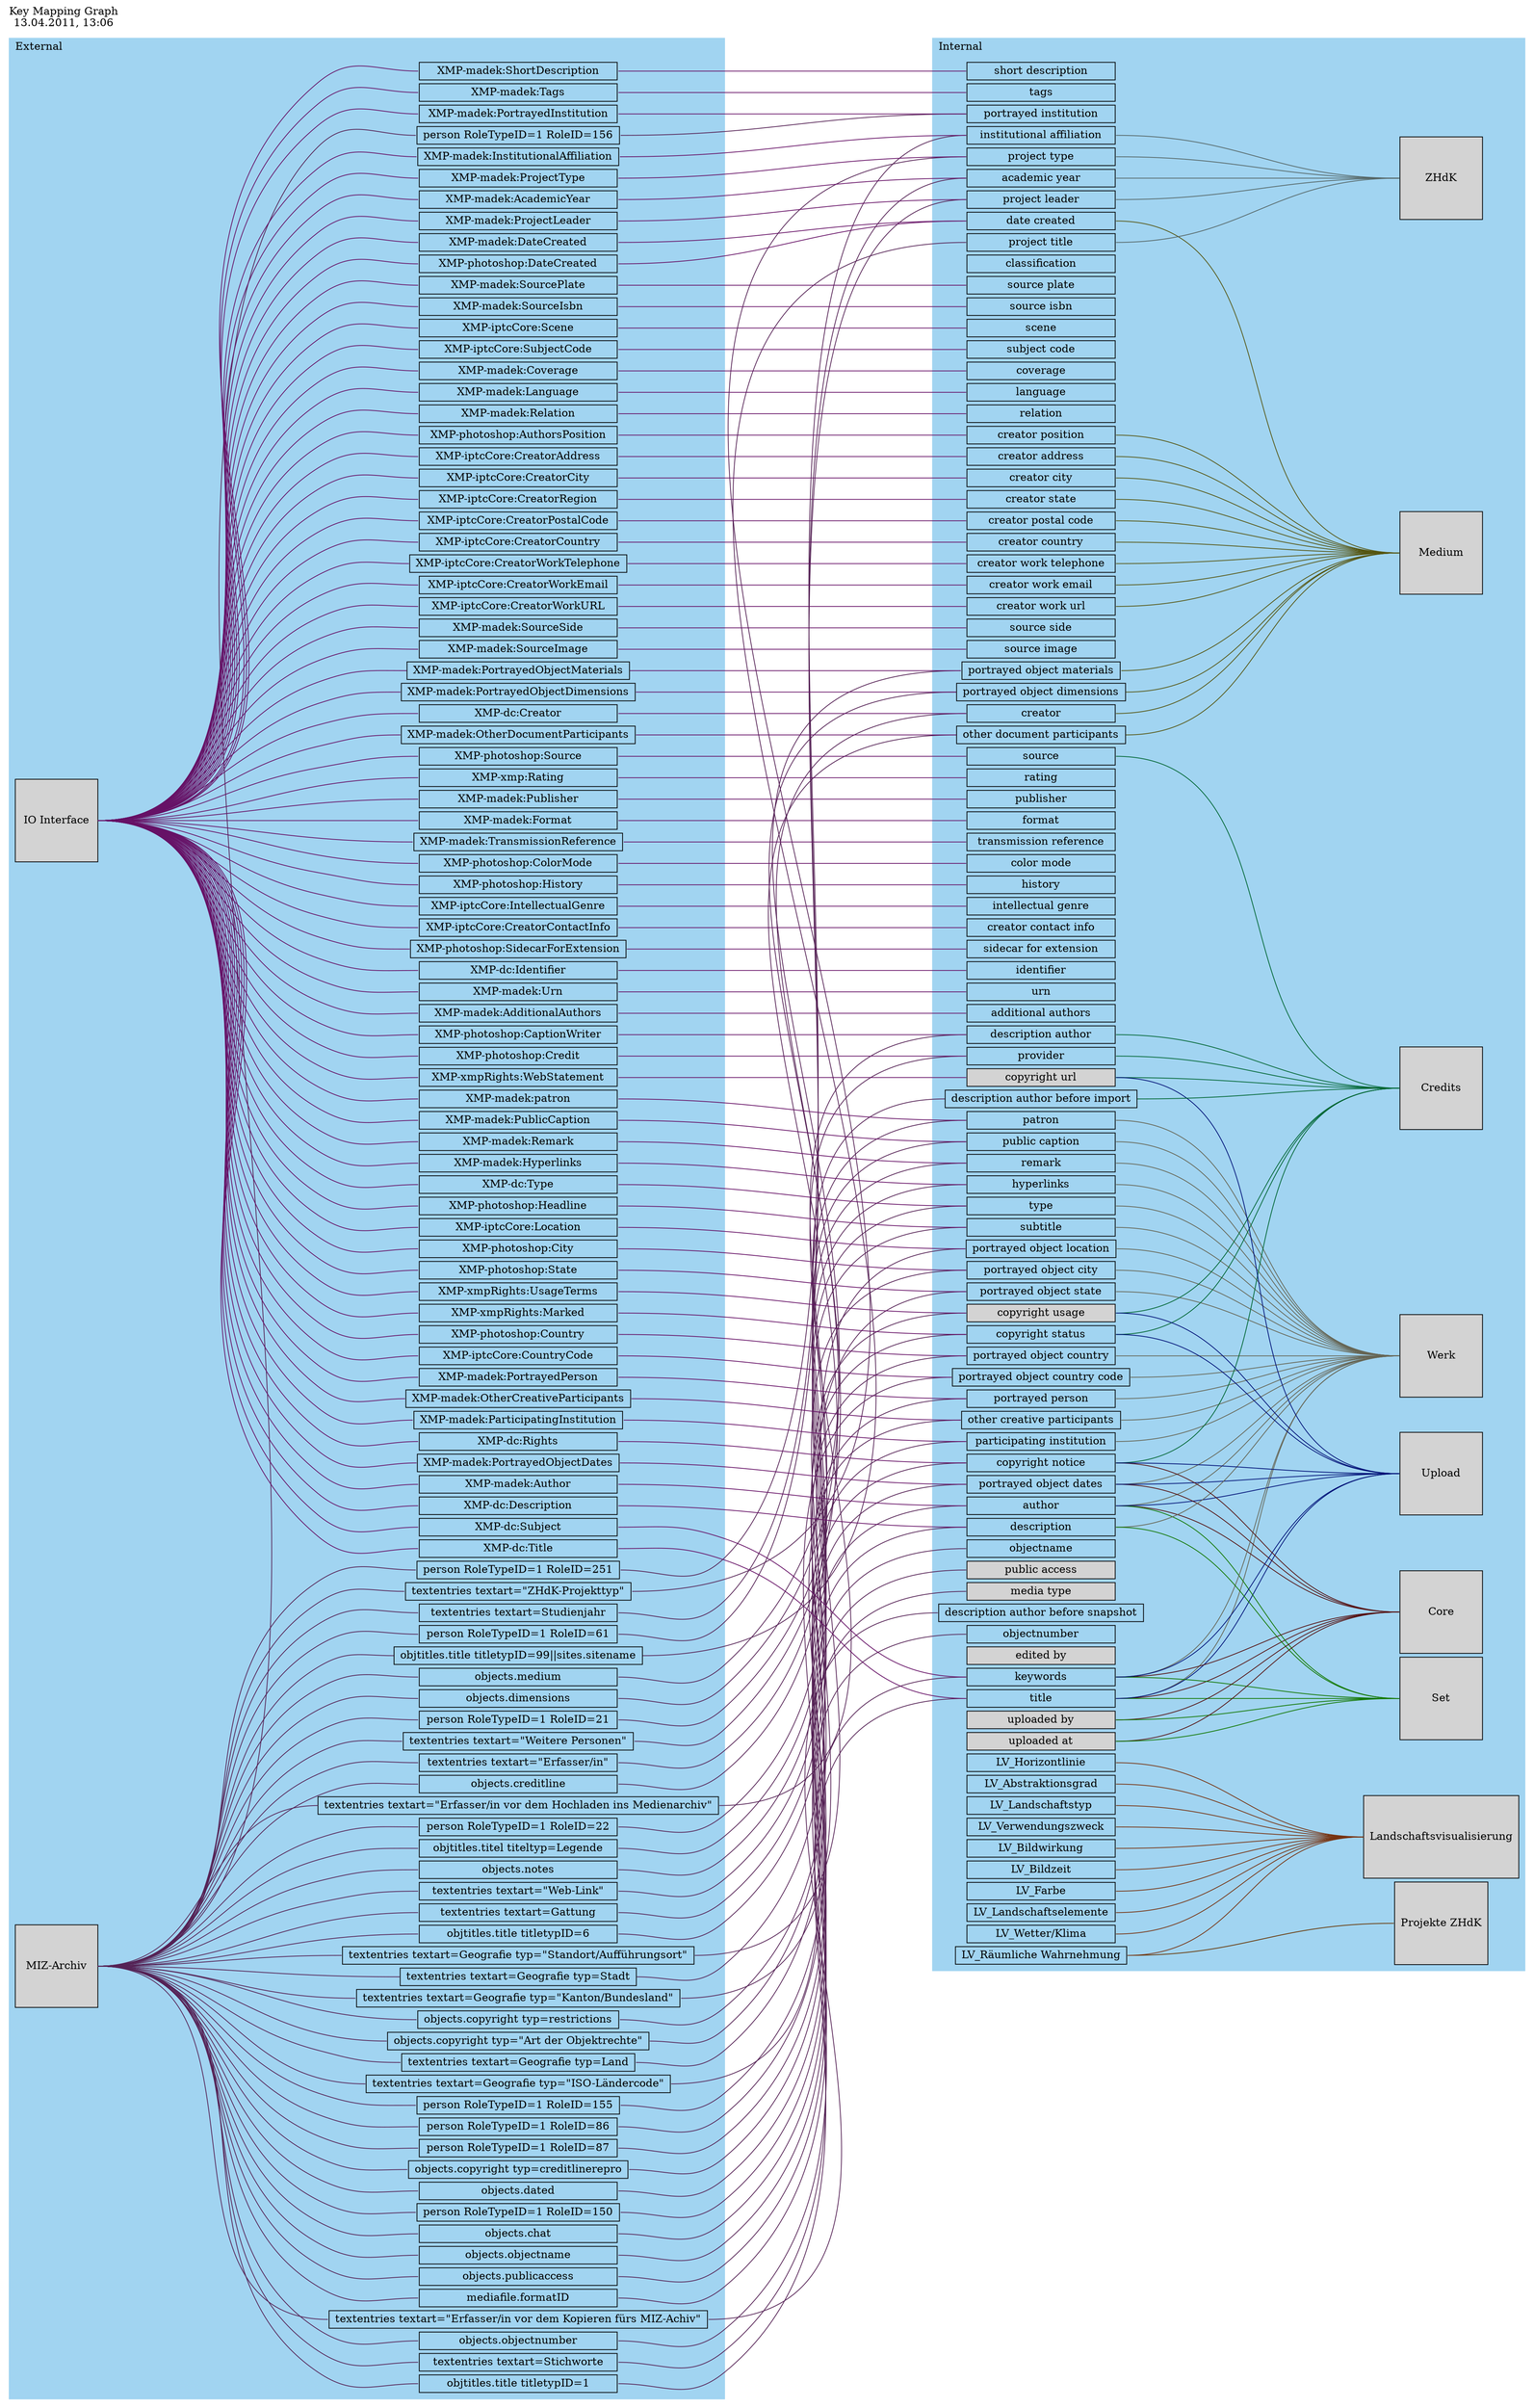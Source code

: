 digraph "MAdeK keymapping" {
    label = "Key Mapping Graph\n13.04.2011, 13:06"
    labelloc = t
    labeljust = l
    rankdir = LR
    nodesep = .075
    ranksep = 4.0
    style = filled

    subgraph cluster_internal {
        label = Internal
        color = "#A1D4F1"

        identifier [
            shape = box,
            height = 0,
            width = 2.7,
            style = ""
        ]

        urn [
            shape = box,
            height = 0,
            width = 2.7,
            style = ""
        ]

        title [
            shape = box,
            height = 0,
            width = 2.7,
            style = ""
        ]

        subtitle [
            shape = box,
            height = 0,
            width = 2.7,
            style = ""
        ]

        author [
            shape = box,
            height = 0,
            width = 2.7,
            style = ""
        ]

        "additional authors" [
            shape = box,
            height = 0,
            width = 2.7,
            style = ""
        ]

        "institutional affiliation" [
            shape = box,
            height = 0,
            width = 2.7,
            style = ""
        ]

        "portrayed object dates" [
            shape = box,
            height = 0,
            width = 2.7,
            style = ""
        ]

        keywords [
            shape = box,
            height = 0,
            width = 2.7,
            style = ""
        ]

        classification [
            shape = box,
            height = 0,
            width = 2.7,
            style = ""
        ]

        "portrayed object location" [
            shape = box,
            height = 0,
            width = 2.7,
            style = ""
        ]

        "portrayed object city" [
            shape = box,
            height = 0,
            width = 2.7,
            style = ""
        ]

        "portrayed object state" [
            shape = box,
            height = 0,
            width = 2.7,
            style = ""
        ]

        "portrayed object country" [
            shape = box,
            height = 0,
            width = 2.7,
            style = ""
        ]

        "portrayed object country code" [
            shape = box,
            height = 0,
            width = 2.7,
            style = ""
        ]

        "portrayed person" [
            shape = box,
            height = 0,
            width = 2.7,
            style = ""
        ]

        "portrayed institution" [
            shape = box,
            height = 0,
            width = 2.7,
            style = ""
        ]

        "other creative participants" [
            shape = box,
            height = 0,
            width = 2.7,
            style = ""
        ]

        "other document participants" [
            shape = box,
            height = 0,
            width = 2.7,
            style = ""
        ]

        "participating institution" [
            shape = box,
            height = 0,
            width = 2.7,
            style = ""
        ]

        patron [
            shape = box,
            height = 0,
            width = 2.7,
            style = ""
        ]

        "academic year" [
            shape = box,
            height = 0,
            width = 2.7,
            style = ""
        ]

        "project leader" [
            shape = box,
            height = 0,
            width = 2.7,
            style = ""
        ]

        "project type" [
            shape = box,
            height = 0,
            width = 2.7,
            style = ""
        ]

        description [
            shape = box,
            height = 0,
            width = 2.7,
            style = ""
        ]

        "short description" [
            shape = box,
            height = 0,
            width = 2.7,
            style = ""
        ]

        "public caption" [
            shape = box,
            height = 0,
            width = 2.7,
            style = ""
        ]

        remark [
            shape = box,
            height = 0,
            width = 2.7,
            style = ""
        ]

        hyperlinks [
            shape = box,
            height = 0,
            width = 2.7,
            style = ""
        ]

        tags [
            shape = box,
            height = 0,
            width = 2.7,
            style = ""
        ]

        type [
            shape = box,
            height = 0,
            width = 2.7,
            style = ""
        ]

        scene [
            shape = box,
            height = 0,
            width = 2.7,
            style = ""
        ]

        "subject code" [
            shape = box,
            height = 0,
            width = 2.7,
            style = ""
        ]

        coverage [
            shape = box,
            height = 0,
            width = 2.7,
            style = ""
        ]

        language [
            shape = box,
            height = 0,
            width = 2.7,
            style = ""
        ]

        relation [
            shape = box,
            height = 0,
            width = 2.7,
            style = ""
        ]

        creator [
            shape = box,
            height = 0,
            width = 2.7,
            style = ""
        ]

        "creator address" [
            shape = box,
            height = 0,
            width = 2.7,
            style = ""
        ]

        "creator city" [
            shape = box,
            height = 0,
            width = 2.7,
            style = ""
        ]

        "creator state" [
            shape = box,
            height = 0,
            width = 2.7,
            style = ""
        ]

        "creator postal code" [
            shape = box,
            height = 0,
            width = 2.7,
            style = ""
        ]

        "creator country" [
            shape = box,
            height = 0,
            width = 2.7,
            style = ""
        ]

        "creator work telephone" [
            shape = box,
            height = 0,
            width = 2.7,
            style = ""
        ]

        "creator work email" [
            shape = box,
            height = 0,
            width = 2.7,
            style = ""
        ]

        "creator work url" [
            shape = box,
            height = 0,
            width = 2.7,
            style = ""
        ]

        "creator position" [
            shape = box,
            height = 0,
            width = 2.7,
            style = ""
        ]

        source [
            shape = box,
            height = 0,
            width = 2.7,
            style = ""
        ]

        "source side" [
            shape = box,
            height = 0,
            width = 2.7,
            style = ""
        ]

        "source image" [
            shape = box,
            height = 0,
            width = 2.7,
            style = ""
        ]

        "source plate" [
            shape = box,
            height = 0,
            width = 2.7,
            style = ""
        ]

        "source isbn" [
            shape = box,
            height = 0,
            width = 2.7,
            style = ""
        ]

        "copyright notice" [
            shape = box,
            height = 0,
            width = 2.7,
            style = ""
        ]

        "copyright status" [
            shape = box,
            height = 0,
            width = 2.7,
            style = ""
        ]

        "copyright usage" [
            shape = box,
            height = 0,
            width = 2.7,
            style = filled
        ]

        "copyright url" [
            shape = box,
            height = 0,
            width = 2.7,
            style = filled
        ]

        provider [
            shape = box,
            height = 0,
            width = 2.7,
            style = ""
        ]

        "portrayed object dimensions" [
            shape = box,
            height = 0,
            width = 2.7,
            style = ""
        ]

        "portrayed object materials" [
            shape = box,
            height = 0,
            width = 2.7,
            style = ""
        ]

        rating [
            shape = box,
            height = 0,
            width = 2.7,
            style = ""
        ]

        "uploaded by" [
            shape = box,
            height = 0,
            width = 2.7,
            style = filled
        ]

        "uploaded at" [
            shape = box,
            height = 0,
            width = 2.7,
            style = filled
        ]

        "description author" [
            shape = box,
            height = 0,
            width = 2.7,
            style = ""
        ]

        publisher [
            shape = box,
            height = 0,
            width = 2.7,
            style = ""
        ]

        format [
            shape = box,
            height = 0,
            width = 2.7,
            style = ""
        ]

        "date created" [
            shape = box,
            height = 0,
            width = 2.7,
            style = ""
        ]

        "transmission reference" [
            shape = box,
            height = 0,
            width = 2.7,
            style = ""
        ]

        objectnumber [
            shape = box,
            height = 0,
            width = 2.7,
            style = ""
        ]

        objectname [
            shape = box,
            height = 0,
            width = 2.7,
            style = ""
        ]

        "color mode" [
            shape = box,
            height = 0,
            width = 2.7,
            style = ""
        ]

        history [
            shape = box,
            height = 0,
            width = 2.7,
            style = ""
        ]

        "intellectual genre" [
            shape = box,
            height = 0,
            width = 2.7,
            style = ""
        ]

        "creator contact info" [
            shape = box,
            height = 0,
            width = 2.7,
            style = ""
        ]

        "project title" [
            shape = box,
            height = 0,
            width = 2.7,
            style = ""
        ]

        "public access" [
            shape = box,
            height = 0,
            width = 2.7,
            style = filled
        ]

        "edited by" [
            shape = box,
            height = 0,
            width = 2.7,
            style = filled
        ]

        "media type" [
            shape = box,
            height = 0,
            width = 2.7,
            style = filled
        ]

        "description author before import" [
            shape = box,
            height = 0,
            width = 2.7,
            style = ""
        ]

        "description author before snapshot" [
            shape = box,
            height = 0,
            width = 2.7,
            style = ""
        ]

        "sidecar for extension" [
            shape = box,
            height = 0,
            width = 2.7,
            style = ""
        ]

        LV_Landschaftstyp [
            shape = box,
            height = 0,
            width = 2.7,
            style = ""
        ]

        LV_Verwendungszweck [
            shape = box,
            height = 0,
            width = 2.7,
            style = ""
        ]

        LV_Bildwirkung [
            shape = box,
            height = 0,
            width = 2.7,
            style = ""
        ]

        LV_Bildzeit [
            shape = box,
            height = 0,
            width = 2.7,
            style = ""
        ]

        LV_Farbe [
            shape = box,
            height = 0,
            width = 2.7,
            style = ""
        ]

        LV_Landschaftselemente [
            shape = box,
            height = 0,
            width = 2.7,
            style = ""
        ]

        "LV_Wetter/Klima" [
            shape = box,
            height = 0,
            width = 2.7,
            style = ""
        ]

        LV_Horizontlinie [
            shape = box,
            height = 0,
            width = 2.7,
            style = ""
        ]

        "LV_Räumliche Wahrnehmung" [
            shape = box,
            height = 0,
            width = 2.7,
            style = ""
        ]

        LV_Abstraktionsgrad [
            shape = box,
            height = 0,
            width = 2.7,
            style = ""
        ]

        Core [
            shape = box,
            height = 1.5,
            width = 1.5,
            style = filled
        ]

        title -> Core [
            arrowhead = none,
            headport = w,
            color = "#551111",
            arrowtail = none,
            tailport = e
        ]

        author -> Core [
            arrowhead = none,
            headport = w,
            color = "#551111",
            arrowtail = none,
            tailport = e
        ]

        "portrayed object dates" -> Core [
            arrowhead = none,
            headport = w,
            color = "#551111",
            arrowtail = none,
            tailport = e
        ]

        keywords -> Core [
            arrowhead = none,
            headport = w,
            color = "#551111",
            arrowtail = none,
            tailport = e
        ]

        "copyright notice" -> Core [
            arrowhead = none,
            headport = w,
            color = "#551111",
            arrowtail = none,
            tailport = e
        ]

        "uploaded by" -> Core [
            arrowhead = none,
            headport = w,
            color = "#551111",
            arrowtail = none,
            tailport = e
        ]

        "uploaded at" -> Core [
            arrowhead = none,
            headport = w,
            color = "#551111",
            arrowtail = none,
            tailport = e
        ]

        Werk [
            shape = box,
            height = 1.5,
            width = 1.5,
            style = filled
        ]

        title -> Werk [
            arrowhead = none,
            headport = w,
            color = "#666655",
            arrowtail = none,
            tailport = e
        ]

        subtitle -> Werk [
            arrowhead = none,
            headport = w,
            color = "#666655",
            arrowtail = none,
            tailport = e
        ]

        author -> Werk [
            arrowhead = none,
            headport = w,
            color = "#666655",
            arrowtail = none,
            tailport = e
        ]

        "portrayed object dates" -> Werk [
            arrowhead = none,
            headport = w,
            color = "#666655",
            arrowtail = none,
            tailport = e
        ]

        keywords -> Werk [
            arrowhead = none,
            headport = w,
            color = "#666655",
            arrowtail = none,
            tailport = e
        ]

        type -> Werk [
            arrowhead = none,
            headport = w,
            color = "#666655",
            arrowtail = none,
            tailport = e
        ]

        "public caption" -> Werk [
            arrowhead = none,
            headport = w,
            color = "#666655",
            arrowtail = none,
            tailport = e
        ]

        description -> Werk [
            arrowhead = none,
            headport = w,
            color = "#666655",
            arrowtail = none,
            tailport = e
        ]

        remark -> Werk [
            arrowhead = none,
            headport = w,
            color = "#666655",
            arrowtail = none,
            tailport = e
        ]

        hyperlinks -> Werk [
            arrowhead = none,
            headport = w,
            color = "#666655",
            arrowtail = none,
            tailport = e
        ]

        "portrayed object location" -> Werk [
            arrowhead = none,
            headport = w,
            color = "#666655",
            arrowtail = none,
            tailport = e
        ]

        "portrayed object city" -> Werk [
            arrowhead = none,
            headport = w,
            color = "#666655",
            arrowtail = none,
            tailport = e
        ]

        "portrayed object state" -> Werk [
            arrowhead = none,
            headport = w,
            color = "#666655",
            arrowtail = none,
            tailport = e
        ]

        "portrayed object country" -> Werk [
            arrowhead = none,
            headport = w,
            color = "#666655",
            arrowtail = none,
            tailport = e
        ]

        "portrayed object country code" -> Werk [
            arrowhead = none,
            headport = w,
            color = "#666655",
            arrowtail = none,
            tailport = e
        ]

        "other creative participants" -> Werk [
            arrowhead = none,
            headport = w,
            color = "#666655",
            arrowtail = none,
            tailport = e
        ]

        "portrayed person" -> Werk [
            arrowhead = none,
            headport = w,
            color = "#666655",
            arrowtail = none,
            tailport = e
        ]

        "participating institution" -> Werk [
            arrowhead = none,
            headport = w,
            color = "#666655",
            arrowtail = none,
            tailport = e
        ]

        patron -> Werk [
            arrowhead = none,
            headport = w,
            color = "#666655",
            arrowtail = none,
            tailport = e
        ]

        Medium [
            shape = box,
            height = 1.5,
            width = 1.5,
            style = filled
        ]

        creator -> Medium [
            arrowhead = none,
            headport = w,
            color = "#555511",
            arrowtail = none,
            tailport = e
        ]

        "creator address" -> Medium [
            arrowhead = none,
            headport = w,
            color = "#555511",
            arrowtail = none,
            tailport = e
        ]

        "creator city" -> Medium [
            arrowhead = none,
            headport = w,
            color = "#555511",
            arrowtail = none,
            tailport = e
        ]

        "creator state" -> Medium [
            arrowhead = none,
            headport = w,
            color = "#555511",
            arrowtail = none,
            tailport = e
        ]

        "creator postal code" -> Medium [
            arrowhead = none,
            headport = w,
            color = "#555511",
            arrowtail = none,
            tailport = e
        ]

        "creator country" -> Medium [
            arrowhead = none,
            headport = w,
            color = "#555511",
            arrowtail = none,
            tailport = e
        ]

        "creator work telephone" -> Medium [
            arrowhead = none,
            headport = w,
            color = "#555511",
            arrowtail = none,
            tailport = e
        ]

        "creator work email" -> Medium [
            arrowhead = none,
            headport = w,
            color = "#555511",
            arrowtail = none,
            tailport = e
        ]

        "creator work url" -> Medium [
            arrowhead = none,
            headport = w,
            color = "#555511",
            arrowtail = none,
            tailport = e
        ]

        "creator position" -> Medium [
            arrowhead = none,
            headport = w,
            color = "#555511",
            arrowtail = none,
            tailport = e
        ]

        "other document participants" -> Medium [
            arrowhead = none,
            headport = w,
            color = "#555511",
            arrowtail = none,
            tailport = e
        ]

        "date created" -> Medium [
            arrowhead = none,
            headport = w,
            color = "#555511",
            arrowtail = none,
            tailport = e
        ]

        "portrayed object dimensions" -> Medium [
            arrowhead = none,
            headport = w,
            color = "#555511",
            arrowtail = none,
            tailport = e
        ]

        "portrayed object materials" -> Medium [
            arrowhead = none,
            headport = w,
            color = "#555511",
            arrowtail = none,
            tailport = e
        ]

        Set [
            shape = box,
            height = 1.5,
            width = 1.5,
            style = filled
        ]

        title -> Set [
            arrowhead = none,
            headport = w,
            color = "#117700",
            arrowtail = none,
            tailport = e
        ]

        author -> Set [
            arrowhead = none,
            headport = w,
            color = "#117700",
            arrowtail = none,
            tailport = e
        ]

        keywords -> Set [
            arrowhead = none,
            headport = w,
            color = "#117700",
            arrowtail = none,
            tailport = e
        ]

        description -> Set [
            arrowhead = none,
            headport = w,
            color = "#117700",
            arrowtail = none,
            tailport = e
        ]

        "uploaded by" -> Set [
            arrowhead = none,
            headport = w,
            color = "#117700",
            arrowtail = none,
            tailport = e
        ]

        "uploaded at" -> Set [
            arrowhead = none,
            headport = w,
            color = "#117700",
            arrowtail = none,
            tailport = e
        ]

        Credits [
            shape = box,
            height = 1.5,
            width = 1.5,
            style = filled
        ]

        "copyright notice" -> Credits [
            arrowhead = none,
            headport = w,
            color = "#006633",
            arrowtail = none,
            tailport = e
        ]

        "copyright status" -> Credits [
            arrowhead = none,
            headport = w,
            color = "#006633",
            arrowtail = none,
            tailport = e
        ]

        "copyright usage" -> Credits [
            arrowhead = none,
            headport = w,
            color = "#006633",
            arrowtail = none,
            tailport = e
        ]

        "copyright url" -> Credits [
            arrowhead = none,
            headport = w,
            color = "#006633",
            arrowtail = none,
            tailport = e
        ]

        source -> Credits [
            arrowhead = none,
            headport = w,
            color = "#006633",
            arrowtail = none,
            tailport = e
        ]

        provider -> Credits [
            arrowhead = none,
            headport = w,
            color = "#006633",
            arrowtail = none,
            tailport = e
        ]

        "description author" -> Credits [
            arrowhead = none,
            headport = w,
            color = "#006633",
            arrowtail = none,
            tailport = e
        ]

        "description author before import" -> Credits [
            arrowhead = none,
            headport = w,
            color = "#006633",
            arrowtail = none,
            tailport = e
        ]

        Upload [
            shape = box,
            height = 1.5,
            width = 1.5,
            style = filled
        ]

        title -> Upload [
            arrowhead = none,
            headport = w,
            color = "#001177",
            arrowtail = none,
            tailport = e
        ]

        author -> Upload [
            arrowhead = none,
            headport = w,
            color = "#001177",
            arrowtail = none,
            tailport = e
        ]

        "portrayed object dates" -> Upload [
            arrowhead = none,
            headport = w,
            color = "#001177",
            arrowtail = none,
            tailport = e
        ]

        keywords -> Upload [
            arrowhead = none,
            headport = w,
            color = "#001177",
            arrowtail = none,
            tailport = e
        ]

        "copyright notice" -> Upload [
            arrowhead = none,
            headport = w,
            color = "#001177",
            arrowtail = none,
            tailport = e
        ]

        "copyright status" -> Upload [
            arrowhead = none,
            headport = w,
            color = "#001177",
            arrowtail = none,
            tailport = e
        ]

        "copyright usage" -> Upload [
            arrowhead = none,
            headport = w,
            color = "#001177",
            arrowtail = none,
            tailport = e
        ]

        "copyright url" -> Upload [
            arrowhead = none,
            headport = w,
            color = "#001177",
            arrowtail = none,
            tailport = e
        ]

        ZHdK [
            shape = box,
            height = 1.5,
            width = 1.5,
            style = filled
        ]

        "institutional affiliation" -> ZHdK [
            arrowhead = none,
            headport = w,
            color = "#556666",
            arrowtail = none,
            tailport = e
        ]

        "project type" -> ZHdK [
            arrowhead = none,
            headport = w,
            color = "#556666",
            arrowtail = none,
            tailport = e
        ]

        "academic year" -> ZHdK [
            arrowhead = none,
            headport = w,
            color = "#556666",
            arrowtail = none,
            tailport = e
        ]

        "project title" -> ZHdK [
            arrowhead = none,
            headport = w,
            color = "#556666",
            arrowtail = none,
            tailport = e
        ]

        "project leader" -> ZHdK [
            arrowhead = none,
            headport = w,
            color = "#556666",
            arrowtail = none,
            tailport = e
        ]

        "Projekte ZHdK" [
            shape = box,
            height = 1.5,
            width = 1.5,
            style = filled
        ]

        "LV_Räumliche Wahrnehmung" -> "Projekte ZHdK" [
            arrowhead = none,
            headport = w,
            color = "#663300",
            arrowtail = none,
            tailport = e
        ]

        Landschaftsvisualisierung [
            shape = box,
            height = 1.5,
            width = 1.5,
            style = filled
        ]

        LV_Landschaftstyp -> Landschaftsvisualisierung [
            arrowhead = none,
            headport = w,
            color = "#773311",
            arrowtail = none,
            tailport = e
        ]

        LV_Verwendungszweck -> Landschaftsvisualisierung [
            arrowhead = none,
            headport = w,
            color = "#773311",
            arrowtail = none,
            tailport = e
        ]

        LV_Bildwirkung -> Landschaftsvisualisierung [
            arrowhead = none,
            headport = w,
            color = "#773311",
            arrowtail = none,
            tailport = e
        ]

        LV_Bildzeit -> Landschaftsvisualisierung [
            arrowhead = none,
            headport = w,
            color = "#773311",
            arrowtail = none,
            tailport = e
        ]

        LV_Farbe -> Landschaftsvisualisierung [
            arrowhead = none,
            headport = w,
            color = "#773311",
            arrowtail = none,
            tailport = e
        ]

        LV_Landschaftselemente -> Landschaftsvisualisierung [
            arrowhead = none,
            headport = w,
            color = "#773311",
            arrowtail = none,
            tailport = e
        ]

        "LV_Wetter/Klima" -> Landschaftsvisualisierung [
            arrowhead = none,
            headport = w,
            color = "#773311",
            arrowtail = none,
            tailport = e
        ]

        LV_Horizontlinie -> Landschaftsvisualisierung [
            arrowhead = none,
            headport = w,
            color = "#773311",
            arrowtail = none,
            tailport = e
        ]

        "LV_Räumliche Wahrnehmung" -> Landschaftsvisualisierung [
            arrowhead = none,
            headport = w,
            color = "#773311",
            arrowtail = none,
            tailport = e
        ]

        LV_Abstraktionsgrad -> Landschaftsvisualisierung [
            arrowhead = none,
            headport = w,
            color = "#773311",
            arrowtail = none,
            tailport = e
        ]
    }

    subgraph cluster_external {
        label = External
        color = "#A1D4F1"

        "MIZ-Archiv" [
            shape = box,
            height = 1.5,
            width = 1.5,
            style = filled
        ]

        "IO Interface" [
            shape = box,
            height = 1.5,
            width = 1.5,
            style = filled
        ]

        "mediafile.formatID" [
            shape = box,
            height = 0,
            width = 3.6
        ]

        "MIZ-Archiv" -> "mediafile.formatID" [
            arrowhead = none,
            headport = w,
            color = "#552255",
            arrowtail = none,
            tailport = e
        ]

        "mediafile.formatID" -> "media type" [
            arrowhead = none,
            headport = w,
            color = "#552255",
            arrowtail = none,
            tailport = e
        ]

        "objects.chat" [
            shape = box,
            height = 0,
            width = 3.6
        ]

        "MIZ-Archiv" -> "objects.chat" [
            arrowhead = none,
            headport = w,
            color = "#552255",
            arrowtail = none,
            tailport = e
        ]

        "objects.chat" -> description [
            arrowhead = none,
            headport = w,
            color = "#552255",
            arrowtail = none,
            tailport = e
        ]

        "objects.copyright typ=\"Art der Objektrechte\"" [
            shape = box,
            height = 0,
            width = 3.6
        ]

        "MIZ-Archiv" -> "objects.copyright typ=\"Art der Objektrechte\"" [
            arrowhead = none,
            headport = w,
            color = "#552255",
            arrowtail = none,
            tailport = e
        ]

        "objects.copyright typ=\"Art der Objektrechte\"" -> "copyright status" [
            arrowhead = none,
            headport = w,
            color = "#552255",
            arrowtail = none,
            tailport = e
        ]

        "objects.copyright typ=creditlinerepro" [
            shape = box,
            height = 0,
            width = 3.6
        ]

        "MIZ-Archiv" -> "objects.copyright typ=creditlinerepro" [
            arrowhead = none,
            headport = w,
            color = "#552255",
            arrowtail = none,
            tailport = e
        ]

        "objects.copyright typ=creditlinerepro" -> "copyright notice" [
            arrowhead = none,
            headport = w,
            color = "#552255",
            arrowtail = none,
            tailport = e
        ]

        "objects.copyright typ=restrictions" [
            shape = box,
            height = 0,
            width = 3.6
        ]

        "MIZ-Archiv" -> "objects.copyright typ=restrictions" [
            arrowhead = none,
            headport = w,
            color = "#552255",
            arrowtail = none,
            tailport = e
        ]

        "objects.copyright typ=restrictions" -> "copyright usage" [
            arrowhead = none,
            headport = w,
            color = "#552255",
            arrowtail = none,
            tailport = e
        ]

        "objects.creditline" [
            shape = box,
            height = 0,
            width = 3.6
        ]

        "MIZ-Archiv" -> "objects.creditline" [
            arrowhead = none,
            headport = w,
            color = "#552255",
            arrowtail = none,
            tailport = e
        ]

        "objects.creditline" -> provider [
            arrowhead = none,
            headport = w,
            color = "#552255",
            arrowtail = none,
            tailport = e
        ]

        "objects.dated" [
            shape = box,
            height = 0,
            width = 3.6
        ]

        "MIZ-Archiv" -> "objects.dated" [
            arrowhead = none,
            headport = w,
            color = "#552255",
            arrowtail = none,
            tailport = e
        ]

        "objects.dated" -> "portrayed object dates" [
            arrowhead = none,
            headport = w,
            color = "#552255",
            arrowtail = none,
            tailport = e
        ]

        "objects.dimensions" [
            shape = box,
            height = 0,
            width = 3.6
        ]

        "MIZ-Archiv" -> "objects.dimensions" [
            arrowhead = none,
            headport = w,
            color = "#552255",
            arrowtail = none,
            tailport = e
        ]

        "objects.dimensions" -> "portrayed object dimensions" [
            arrowhead = none,
            headport = w,
            color = "#552255",
            arrowtail = none,
            tailport = e
        ]

        "objects.medium" [
            shape = box,
            height = 0,
            width = 3.6
        ]

        "MIZ-Archiv" -> "objects.medium" [
            arrowhead = none,
            headport = w,
            color = "#552255",
            arrowtail = none,
            tailport = e
        ]

        "objects.medium" -> "portrayed object materials" [
            arrowhead = none,
            headport = w,
            color = "#552255",
            arrowtail = none,
            tailport = e
        ]

        "objects.notes" [
            shape = box,
            height = 0,
            width = 3.6
        ]

        "MIZ-Archiv" -> "objects.notes" [
            arrowhead = none,
            headport = w,
            color = "#552255",
            arrowtail = none,
            tailport = e
        ]

        "objects.notes" -> remark [
            arrowhead = none,
            headport = w,
            color = "#552255",
            arrowtail = none,
            tailport = e
        ]

        "objects.objectname" [
            shape = box,
            height = 0,
            width = 3.6
        ]

        "MIZ-Archiv" -> "objects.objectname" [
            arrowhead = none,
            headport = w,
            color = "#552255",
            arrowtail = none,
            tailport = e
        ]

        "objects.objectname" -> objectname [
            arrowhead = none,
            headport = w,
            color = "#552255",
            arrowtail = none,
            tailport = e
        ]

        "objects.objectnumber" [
            shape = box,
            height = 0,
            width = 3.6
        ]

        "MIZ-Archiv" -> "objects.objectnumber" [
            arrowhead = none,
            headport = w,
            color = "#552255",
            arrowtail = none,
            tailport = e
        ]

        "objects.objectnumber" -> objectnumber [
            arrowhead = none,
            headport = w,
            color = "#552255",
            arrowtail = none,
            tailport = e
        ]

        "objects.publicaccess" [
            shape = box,
            height = 0,
            width = 3.6
        ]

        "MIZ-Archiv" -> "objects.publicaccess" [
            arrowhead = none,
            headport = w,
            color = "#552255",
            arrowtail = none,
            tailport = e
        ]

        "objects.publicaccess" -> "public access" [
            arrowhead = none,
            headport = w,
            color = "#552255",
            arrowtail = none,
            tailport = e
        ]

        "objtitles.titel titeltyp=Legende" [
            shape = box,
            height = 0,
            width = 3.6
        ]

        "MIZ-Archiv" -> "objtitles.titel titeltyp=Legende" [
            arrowhead = none,
            headport = w,
            color = "#552255",
            arrowtail = none,
            tailport = e
        ]

        "objtitles.titel titeltyp=Legende" -> "public caption" [
            arrowhead = none,
            headport = w,
            color = "#552255",
            arrowtail = none,
            tailport = e
        ]

        "objtitles.title titletypID=1" [
            shape = box,
            height = 0,
            width = 3.6
        ]

        "MIZ-Archiv" -> "objtitles.title titletypID=1" [
            arrowhead = none,
            headport = w,
            color = "#552255",
            arrowtail = none,
            tailport = e
        ]

        "objtitles.title titletypID=1" -> title [
            arrowhead = none,
            headport = w,
            color = "#552255",
            arrowtail = none,
            tailport = e
        ]

        "objtitles.title titletypID=6" [
            shape = box,
            height = 0,
            width = 3.6
        ]

        "MIZ-Archiv" -> "objtitles.title titletypID=6" [
            arrowhead = none,
            headport = w,
            color = "#552255",
            arrowtail = none,
            tailport = e
        ]

        "objtitles.title titletypID=6" -> subtitle [
            arrowhead = none,
            headport = w,
            color = "#552255",
            arrowtail = none,
            tailport = e
        ]

        "objtitles.title titletypID=99||sites.sitename" [
            shape = box,
            height = 0,
            width = 3.6
        ]

        "MIZ-Archiv" -> "objtitles.title titletypID=99||sites.sitename" [
            arrowhead = none,
            headport = w,
            color = "#552255",
            arrowtail = none,
            tailport = e
        ]

        "objtitles.title titletypID=99||sites.sitename" -> "project title" [
            arrowhead = none,
            headport = w,
            color = "#552255",
            arrowtail = none,
            tailport = e
        ]

        "person RoleTypeID=1 RoleID=150" [
            shape = box,
            height = 0,
            width = 3.6
        ]

        "MIZ-Archiv" -> "person RoleTypeID=1 RoleID=150" [
            arrowhead = none,
            headport = w,
            color = "#552255",
            arrowtail = none,
            tailport = e
        ]

        "person RoleTypeID=1 RoleID=150" -> author [
            arrowhead = none,
            headport = w,
            color = "#552255",
            arrowtail = none,
            tailport = e
        ]

        "person RoleTypeID=1 RoleID=155" [
            shape = box,
            height = 0,
            width = 3.6
        ]

        "MIZ-Archiv" -> "person RoleTypeID=1 RoleID=155" [
            arrowhead = none,
            headport = w,
            color = "#552255",
            arrowtail = none,
            tailport = e
        ]

        "person RoleTypeID=1 RoleID=155" -> "portrayed person" [
            arrowhead = none,
            headport = w,
            color = "#552255",
            arrowtail = none,
            tailport = e
        ]

        "person RoleTypeID=1 RoleID=156" [
            shape = box,
            height = 0,
            width = 3.6
        ]

        "MIZ-Archiv" -> "person RoleTypeID=1 RoleID=156" [
            arrowhead = none,
            headport = w,
            color = "#552255",
            arrowtail = none,
            tailport = e
        ]

        "person RoleTypeID=1 RoleID=156" -> "portrayed institution" [
            arrowhead = none,
            headport = w,
            color = "#552255",
            arrowtail = none,
            tailport = e
        ]

        "person RoleTypeID=1 RoleID=21" [
            shape = box,
            height = 0,
            width = 3.6
        ]

        "MIZ-Archiv" -> "person RoleTypeID=1 RoleID=21" [
            arrowhead = none,
            headport = w,
            color = "#552255",
            arrowtail = none,
            tailport = e
        ]

        "person RoleTypeID=1 RoleID=21" -> creator [
            arrowhead = none,
            headport = w,
            color = "#552255",
            arrowtail = none,
            tailport = e
        ]

        "person RoleTypeID=1 RoleID=22" [
            shape = box,
            height = 0,
            width = 3.6
        ]

        "MIZ-Archiv" -> "person RoleTypeID=1 RoleID=22" [
            arrowhead = none,
            headport = w,
            color = "#552255",
            arrowtail = none,
            tailport = e
        ]

        "person RoleTypeID=1 RoleID=22" -> patron [
            arrowhead = none,
            headport = w,
            color = "#552255",
            arrowtail = none,
            tailport = e
        ]

        "person RoleTypeID=1 RoleID=251" [
            shape = box,
            height = 0,
            width = 3.6
        ]

        "MIZ-Archiv" -> "person RoleTypeID=1 RoleID=251" [
            arrowhead = none,
            headport = w,
            color = "#552255",
            arrowtail = none,
            tailport = e
        ]

        "person RoleTypeID=1 RoleID=251" -> "institutional affiliation" [
            arrowhead = none,
            headport = w,
            color = "#552255",
            arrowtail = none,
            tailport = e
        ]

        "person RoleTypeID=1 RoleID=61" [
            shape = box,
            height = 0,
            width = 3.6
        ]

        "MIZ-Archiv" -> "person RoleTypeID=1 RoleID=61" [
            arrowhead = none,
            headport = w,
            color = "#552255",
            arrowtail = none,
            tailport = e
        ]

        "person RoleTypeID=1 RoleID=61" -> "project leader" [
            arrowhead = none,
            headport = w,
            color = "#552255",
            arrowtail = none,
            tailport = e
        ]

        "person RoleTypeID=1 RoleID=86" [
            shape = box,
            height = 0,
            width = 3.6
        ]

        "MIZ-Archiv" -> "person RoleTypeID=1 RoleID=86" [
            arrowhead = none,
            headport = w,
            color = "#552255",
            arrowtail = none,
            tailport = e
        ]

        "person RoleTypeID=1 RoleID=86" -> "other creative participants" [
            arrowhead = none,
            headport = w,
            color = "#552255",
            arrowtail = none,
            tailport = e
        ]

        "person RoleTypeID=1 RoleID=87" [
            shape = box,
            height = 0,
            width = 3.6
        ]

        "MIZ-Archiv" -> "person RoleTypeID=1 RoleID=87" [
            arrowhead = none,
            headport = w,
            color = "#552255",
            arrowtail = none,
            tailport = e
        ]

        "person RoleTypeID=1 RoleID=87" -> "participating institution" [
            arrowhead = none,
            headport = w,
            color = "#552255",
            arrowtail = none,
            tailport = e
        ]

        "textentries textart=\"Erfasser/in vor dem Hochladen ins Medienarchiv\"" [
            shape = box,
            height = 0,
            width = 3.6
        ]

        "MIZ-Archiv" -> "textentries textart=\"Erfasser/in vor dem Hochladen ins Medienarchiv\"" [
            arrowhead = none,
            headport = w,
            color = "#552255",
            arrowtail = none,
            tailport = e
        ]

        "textentries textart=\"Erfasser/in vor dem Hochladen ins Medienarchiv\"" -> "description author before import" [
            arrowhead = none,
            headport = w,
            color = "#552255",
            arrowtail = none,
            tailport = e
        ]

        "textentries textart=\"Erfasser/in vor dem Kopieren fürs MIZ-Achiv\"" [
            shape = box,
            height = 0,
            width = 3.6
        ]

        "MIZ-Archiv" -> "textentries textart=\"Erfasser/in vor dem Kopieren fürs MIZ-Achiv\"" [
            arrowhead = none,
            headport = w,
            color = "#552255",
            arrowtail = none,
            tailport = e
        ]

        "textentries textart=\"Erfasser/in vor dem Kopieren fürs MIZ-Achiv\"" -> "description author before snapshot" [
            arrowhead = none,
            headport = w,
            color = "#552255",
            arrowtail = none,
            tailport = e
        ]

        "textentries textart=\"Erfasser/in\"" [
            shape = box,
            height = 0,
            width = 3.6
        ]

        "MIZ-Archiv" -> "textentries textart=\"Erfasser/in\"" [
            arrowhead = none,
            headport = w,
            color = "#552255",
            arrowtail = none,
            tailport = e
        ]

        "textentries textart=\"Erfasser/in\"" -> "description author" [
            arrowhead = none,
            headport = w,
            color = "#552255",
            arrowtail = none,
            tailport = e
        ]

        "textentries textart=\"Web-Link\"" [
            shape = box,
            height = 0,
            width = 3.6
        ]

        "MIZ-Archiv" -> "textentries textart=\"Web-Link\"" [
            arrowhead = none,
            headport = w,
            color = "#552255",
            arrowtail = none,
            tailport = e
        ]

        "textentries textart=\"Web-Link\"" -> hyperlinks [
            arrowhead = none,
            headport = w,
            color = "#552255",
            arrowtail = none,
            tailport = e
        ]

        "textentries textart=\"Weitere Personen\"" [
            shape = box,
            height = 0,
            width = 3.6
        ]

        "MIZ-Archiv" -> "textentries textart=\"Weitere Personen\"" [
            arrowhead = none,
            headport = w,
            color = "#552255",
            arrowtail = none,
            tailport = e
        ]

        "textentries textart=\"Weitere Personen\"" -> "other document participants" [
            arrowhead = none,
            headport = w,
            color = "#552255",
            arrowtail = none,
            tailport = e
        ]

        "textentries textart=\"ZHdK-Projekttyp\"" [
            shape = box,
            height = 0,
            width = 3.6
        ]

        "MIZ-Archiv" -> "textentries textart=\"ZHdK-Projekttyp\"" [
            arrowhead = none,
            headport = w,
            color = "#552255",
            arrowtail = none,
            tailport = e
        ]

        "textentries textart=\"ZHdK-Projekttyp\"" -> "project type" [
            arrowhead = none,
            headport = w,
            color = "#552255",
            arrowtail = none,
            tailport = e
        ]

        "textentries textart=Gattung" [
            shape = box,
            height = 0,
            width = 3.6
        ]

        "MIZ-Archiv" -> "textentries textart=Gattung" [
            arrowhead = none,
            headport = w,
            color = "#552255",
            arrowtail = none,
            tailport = e
        ]

        "textentries textart=Gattung" -> type [
            arrowhead = none,
            headport = w,
            color = "#552255",
            arrowtail = none,
            tailport = e
        ]

        "textentries textart=Geografie typ=\"ISO-Ländercode\"" [
            shape = box,
            height = 0,
            width = 3.6
        ]

        "MIZ-Archiv" -> "textentries textart=Geografie typ=\"ISO-Ländercode\"" [
            arrowhead = none,
            headport = w,
            color = "#552255",
            arrowtail = none,
            tailport = e
        ]

        "textentries textart=Geografie typ=\"ISO-Ländercode\"" -> "portrayed object country code" [
            arrowhead = none,
            headport = w,
            color = "#552255",
            arrowtail = none,
            tailport = e
        ]

        "textentries textart=Geografie typ=\"Kanton/Bundesland\"" [
            shape = box,
            height = 0,
            width = 3.6
        ]

        "MIZ-Archiv" -> "textentries textart=Geografie typ=\"Kanton/Bundesland\"" [
            arrowhead = none,
            headport = w,
            color = "#552255",
            arrowtail = none,
            tailport = e
        ]

        "textentries textart=Geografie typ=\"Kanton/Bundesland\"" -> "portrayed object state" [
            arrowhead = none,
            headport = w,
            color = "#552255",
            arrowtail = none,
            tailport = e
        ]

        "textentries textart=Geografie typ=\"Standort/Aufführungsort\"" [
            shape = box,
            height = 0,
            width = 3.6
        ]

        "MIZ-Archiv" -> "textentries textart=Geografie typ=\"Standort/Aufführungsort\"" [
            arrowhead = none,
            headport = w,
            color = "#552255",
            arrowtail = none,
            tailport = e
        ]

        "textentries textart=Geografie typ=\"Standort/Aufführungsort\"" -> "portrayed object location" [
            arrowhead = none,
            headport = w,
            color = "#552255",
            arrowtail = none,
            tailport = e
        ]

        "textentries textart=Geografie typ=Land" [
            shape = box,
            height = 0,
            width = 3.6
        ]

        "MIZ-Archiv" -> "textentries textart=Geografie typ=Land" [
            arrowhead = none,
            headport = w,
            color = "#552255",
            arrowtail = none,
            tailport = e
        ]

        "textentries textart=Geografie typ=Land" -> "portrayed object country" [
            arrowhead = none,
            headport = w,
            color = "#552255",
            arrowtail = none,
            tailport = e
        ]

        "textentries textart=Geografie typ=Stadt" [
            shape = box,
            height = 0,
            width = 3.6
        ]

        "MIZ-Archiv" -> "textentries textart=Geografie typ=Stadt" [
            arrowhead = none,
            headport = w,
            color = "#552255",
            arrowtail = none,
            tailport = e
        ]

        "textentries textart=Geografie typ=Stadt" -> "portrayed object city" [
            arrowhead = none,
            headport = w,
            color = "#552255",
            arrowtail = none,
            tailport = e
        ]

        "textentries textart=Stichworte" [
            shape = box,
            height = 0,
            width = 3.6
        ]

        "MIZ-Archiv" -> "textentries textart=Stichworte" [
            arrowhead = none,
            headport = w,
            color = "#552255",
            arrowtail = none,
            tailport = e
        ]

        "textentries textart=Stichworte" -> keywords [
            arrowhead = none,
            headport = w,
            color = "#552255",
            arrowtail = none,
            tailport = e
        ]

        "textentries textart=Studienjahr" [
            shape = box,
            height = 0,
            width = 3.6
        ]

        "MIZ-Archiv" -> "textentries textart=Studienjahr" [
            arrowhead = none,
            headport = w,
            color = "#552255",
            arrowtail = none,
            tailport = e
        ]

        "textentries textart=Studienjahr" -> "academic year" [
            arrowhead = none,
            headport = w,
            color = "#552255",
            arrowtail = none,
            tailport = e
        ]

        "XMP-dc:Creator" [
            shape = box,
            height = 0,
            width = 3.6
        ]

        "IO Interface" -> "XMP-dc:Creator" [
            arrowhead = none,
            headport = w,
            color = "#661166",
            arrowtail = none,
            tailport = e
        ]

        "XMP-dc:Creator" -> creator [
            arrowhead = none,
            headport = w,
            color = "#661166",
            arrowtail = none,
            tailport = e
        ]

        "XMP-dc:Description" [
            shape = box,
            height = 0,
            width = 3.6
        ]

        "IO Interface" -> "XMP-dc:Description" [
            arrowhead = none,
            headport = w,
            color = "#661166",
            arrowtail = none,
            tailport = e
        ]

        "XMP-dc:Description" -> description [
            arrowhead = none,
            headport = w,
            color = "#661166",
            arrowtail = none,
            tailport = e
        ]

        "XMP-dc:Identifier" [
            shape = box,
            height = 0,
            width = 3.6
        ]

        "IO Interface" -> "XMP-dc:Identifier" [
            arrowhead = none,
            headport = w,
            color = "#661166",
            arrowtail = none,
            tailport = e
        ]

        "XMP-dc:Identifier" -> identifier [
            arrowhead = none,
            headport = w,
            color = "#661166",
            arrowtail = none,
            tailport = e
        ]

        "XMP-dc:Rights" [
            shape = box,
            height = 0,
            width = 3.6
        ]

        "IO Interface" -> "XMP-dc:Rights" [
            arrowhead = none,
            headport = w,
            color = "#661166",
            arrowtail = none,
            tailport = e
        ]

        "XMP-dc:Rights" -> "copyright notice" [
            arrowhead = none,
            headport = w,
            color = "#661166",
            arrowtail = none,
            tailport = e
        ]

        "XMP-dc:Subject" [
            shape = box,
            height = 0,
            width = 3.6
        ]

        "IO Interface" -> "XMP-dc:Subject" [
            arrowhead = none,
            headport = w,
            color = "#661166",
            arrowtail = none,
            tailport = e
        ]

        "XMP-dc:Subject" -> keywords [
            arrowhead = none,
            headport = w,
            color = "#661166",
            arrowtail = none,
            tailport = e
        ]

        "XMP-dc:Title" [
            shape = box,
            height = 0,
            width = 3.6
        ]

        "IO Interface" -> "XMP-dc:Title" [
            arrowhead = none,
            headport = w,
            color = "#661166",
            arrowtail = none,
            tailport = e
        ]

        "XMP-dc:Title" -> title [
            arrowhead = none,
            headport = w,
            color = "#661166",
            arrowtail = none,
            tailport = e
        ]

        "XMP-dc:Type" [
            shape = box,
            height = 0,
            width = 3.6
        ]

        "IO Interface" -> "XMP-dc:Type" [
            arrowhead = none,
            headport = w,
            color = "#661166",
            arrowtail = none,
            tailport = e
        ]

        "XMP-dc:Type" -> type [
            arrowhead = none,
            headport = w,
            color = "#661166",
            arrowtail = none,
            tailport = e
        ]

        "XMP-iptcCore:CountryCode" [
            shape = box,
            height = 0,
            width = 3.6
        ]

        "IO Interface" -> "XMP-iptcCore:CountryCode" [
            arrowhead = none,
            headport = w,
            color = "#661166",
            arrowtail = none,
            tailport = e
        ]

        "XMP-iptcCore:CountryCode" -> "portrayed object country code" [
            arrowhead = none,
            headport = w,
            color = "#661166",
            arrowtail = none,
            tailport = e
        ]

        "XMP-iptcCore:CreatorAddress" [
            shape = box,
            height = 0,
            width = 3.6
        ]

        "IO Interface" -> "XMP-iptcCore:CreatorAddress" [
            arrowhead = none,
            headport = w,
            color = "#661166",
            arrowtail = none,
            tailport = e
        ]

        "XMP-iptcCore:CreatorAddress" -> "creator address" [
            arrowhead = none,
            headport = w,
            color = "#661166",
            arrowtail = none,
            tailport = e
        ]

        "XMP-iptcCore:CreatorCity" [
            shape = box,
            height = 0,
            width = 3.6
        ]

        "IO Interface" -> "XMP-iptcCore:CreatorCity" [
            arrowhead = none,
            headport = w,
            color = "#661166",
            arrowtail = none,
            tailport = e
        ]

        "XMP-iptcCore:CreatorCity" -> "creator city" [
            arrowhead = none,
            headport = w,
            color = "#661166",
            arrowtail = none,
            tailport = e
        ]

        "XMP-iptcCore:CreatorContactInfo" [
            shape = box,
            height = 0,
            width = 3.6
        ]

        "IO Interface" -> "XMP-iptcCore:CreatorContactInfo" [
            arrowhead = none,
            headport = w,
            color = "#661166",
            arrowtail = none,
            tailport = e
        ]

        "XMP-iptcCore:CreatorContactInfo" -> "creator contact info" [
            arrowhead = none,
            headport = w,
            color = "#661166",
            arrowtail = none,
            tailport = e
        ]

        "XMP-iptcCore:CreatorCountry" [
            shape = box,
            height = 0,
            width = 3.6
        ]

        "IO Interface" -> "XMP-iptcCore:CreatorCountry" [
            arrowhead = none,
            headport = w,
            color = "#661166",
            arrowtail = none,
            tailport = e
        ]

        "XMP-iptcCore:CreatorCountry" -> "creator country" [
            arrowhead = none,
            headport = w,
            color = "#661166",
            arrowtail = none,
            tailport = e
        ]

        "XMP-iptcCore:CreatorPostalCode" [
            shape = box,
            height = 0,
            width = 3.6
        ]

        "IO Interface" -> "XMP-iptcCore:CreatorPostalCode" [
            arrowhead = none,
            headport = w,
            color = "#661166",
            arrowtail = none,
            tailport = e
        ]

        "XMP-iptcCore:CreatorPostalCode" -> "creator postal code" [
            arrowhead = none,
            headport = w,
            color = "#661166",
            arrowtail = none,
            tailport = e
        ]

        "XMP-iptcCore:CreatorRegion" [
            shape = box,
            height = 0,
            width = 3.6
        ]

        "IO Interface" -> "XMP-iptcCore:CreatorRegion" [
            arrowhead = none,
            headport = w,
            color = "#661166",
            arrowtail = none,
            tailport = e
        ]

        "XMP-iptcCore:CreatorRegion" -> "creator state" [
            arrowhead = none,
            headport = w,
            color = "#661166",
            arrowtail = none,
            tailport = e
        ]

        "XMP-iptcCore:CreatorWorkEmail" [
            shape = box,
            height = 0,
            width = 3.6
        ]

        "IO Interface" -> "XMP-iptcCore:CreatorWorkEmail" [
            arrowhead = none,
            headport = w,
            color = "#661166",
            arrowtail = none,
            tailport = e
        ]

        "XMP-iptcCore:CreatorWorkEmail" -> "creator work email" [
            arrowhead = none,
            headport = w,
            color = "#661166",
            arrowtail = none,
            tailport = e
        ]

        "XMP-iptcCore:CreatorWorkTelephone" [
            shape = box,
            height = 0,
            width = 3.6
        ]

        "IO Interface" -> "XMP-iptcCore:CreatorWorkTelephone" [
            arrowhead = none,
            headport = w,
            color = "#661166",
            arrowtail = none,
            tailport = e
        ]

        "XMP-iptcCore:CreatorWorkTelephone" -> "creator work telephone" [
            arrowhead = none,
            headport = w,
            color = "#661166",
            arrowtail = none,
            tailport = e
        ]

        "XMP-iptcCore:CreatorWorkURL" [
            shape = box,
            height = 0,
            width = 3.6
        ]

        "IO Interface" -> "XMP-iptcCore:CreatorWorkURL" [
            arrowhead = none,
            headport = w,
            color = "#661166",
            arrowtail = none,
            tailport = e
        ]

        "XMP-iptcCore:CreatorWorkURL" -> "creator work url" [
            arrowhead = none,
            headport = w,
            color = "#661166",
            arrowtail = none,
            tailport = e
        ]

        "XMP-iptcCore:IntellectualGenre" [
            shape = box,
            height = 0,
            width = 3.6
        ]

        "IO Interface" -> "XMP-iptcCore:IntellectualGenre" [
            arrowhead = none,
            headport = w,
            color = "#661166",
            arrowtail = none,
            tailport = e
        ]

        "XMP-iptcCore:IntellectualGenre" -> "intellectual genre" [
            arrowhead = none,
            headport = w,
            color = "#661166",
            arrowtail = none,
            tailport = e
        ]

        "XMP-iptcCore:Location" [
            shape = box,
            height = 0,
            width = 3.6
        ]

        "IO Interface" -> "XMP-iptcCore:Location" [
            arrowhead = none,
            headport = w,
            color = "#661166",
            arrowtail = none,
            tailport = e
        ]

        "XMP-iptcCore:Location" -> "portrayed object location" [
            arrowhead = none,
            headport = w,
            color = "#661166",
            arrowtail = none,
            tailport = e
        ]

        "XMP-iptcCore:Scene" [
            shape = box,
            height = 0,
            width = 3.6
        ]

        "IO Interface" -> "XMP-iptcCore:Scene" [
            arrowhead = none,
            headport = w,
            color = "#661166",
            arrowtail = none,
            tailport = e
        ]

        "XMP-iptcCore:Scene" -> scene [
            arrowhead = none,
            headport = w,
            color = "#661166",
            arrowtail = none,
            tailport = e
        ]

        "XMP-iptcCore:SubjectCode" [
            shape = box,
            height = 0,
            width = 3.6
        ]

        "IO Interface" -> "XMP-iptcCore:SubjectCode" [
            arrowhead = none,
            headport = w,
            color = "#661166",
            arrowtail = none,
            tailport = e
        ]

        "XMP-iptcCore:SubjectCode" -> "subject code" [
            arrowhead = none,
            headport = w,
            color = "#661166",
            arrowtail = none,
            tailport = e
        ]

        "XMP-madek:AcademicYear" [
            shape = box,
            height = 0,
            width = 3.6
        ]

        "IO Interface" -> "XMP-madek:AcademicYear" [
            arrowhead = none,
            headport = w,
            color = "#661166",
            arrowtail = none,
            tailport = e
        ]

        "XMP-madek:AcademicYear" -> "academic year" [
            arrowhead = none,
            headport = w,
            color = "#661166",
            arrowtail = none,
            tailport = e
        ]

        "XMP-madek:AdditionalAuthors" [
            shape = box,
            height = 0,
            width = 3.6
        ]

        "IO Interface" -> "XMP-madek:AdditionalAuthors" [
            arrowhead = none,
            headport = w,
            color = "#661166",
            arrowtail = none,
            tailport = e
        ]

        "XMP-madek:AdditionalAuthors" -> "additional authors" [
            arrowhead = none,
            headport = w,
            color = "#661166",
            arrowtail = none,
            tailport = e
        ]

        "XMP-madek:Author" [
            shape = box,
            height = 0,
            width = 3.6
        ]

        "IO Interface" -> "XMP-madek:Author" [
            arrowhead = none,
            headport = w,
            color = "#661166",
            arrowtail = none,
            tailport = e
        ]

        "XMP-madek:Author" -> author [
            arrowhead = none,
            headport = w,
            color = "#661166",
            arrowtail = none,
            tailport = e
        ]

        "XMP-madek:Coverage" [
            shape = box,
            height = 0,
            width = 3.6
        ]

        "IO Interface" -> "XMP-madek:Coverage" [
            arrowhead = none,
            headport = w,
            color = "#661166",
            arrowtail = none,
            tailport = e
        ]

        "XMP-madek:Coverage" -> coverage [
            arrowhead = none,
            headport = w,
            color = "#661166",
            arrowtail = none,
            tailport = e
        ]

        "XMP-madek:DateCreated" [
            shape = box,
            height = 0,
            width = 3.6
        ]

        "IO Interface" -> "XMP-madek:DateCreated" [
            arrowhead = none,
            headport = w,
            color = "#661166",
            arrowtail = none,
            tailport = e
        ]

        "XMP-madek:DateCreated" -> "date created" [
            arrowhead = none,
            headport = w,
            color = "#661166",
            arrowtail = none,
            tailport = e
        ]

        "XMP-photoshop:DateCreated" [
            shape = box,
            height = 0,
            width = 3.6
        ]

        "IO Interface" -> "XMP-photoshop:DateCreated" [
            arrowhead = none,
            headport = w,
            color = "#661166",
            arrowtail = none,
            tailport = e
        ]

        "XMP-photoshop:DateCreated" -> "date created" [
            arrowhead = none,
            headport = w,
            color = "#661166",
            arrowtail = none,
            tailport = e
        ]

        "XMP-madek:Format" [
            shape = box,
            height = 0,
            width = 3.6
        ]

        "IO Interface" -> "XMP-madek:Format" [
            arrowhead = none,
            headport = w,
            color = "#661166",
            arrowtail = none,
            tailport = e
        ]

        "XMP-madek:Format" -> format [
            arrowhead = none,
            headport = w,
            color = "#661166",
            arrowtail = none,
            tailport = e
        ]

        "XMP-madek:Hyperlinks" [
            shape = box,
            height = 0,
            width = 3.6
        ]

        "IO Interface" -> "XMP-madek:Hyperlinks" [
            arrowhead = none,
            headport = w,
            color = "#661166",
            arrowtail = none,
            tailport = e
        ]

        "XMP-madek:Hyperlinks" -> hyperlinks [
            arrowhead = none,
            headport = w,
            color = "#661166",
            arrowtail = none,
            tailport = e
        ]

        "XMP-madek:InstitutionalAffiliation" [
            shape = box,
            height = 0,
            width = 3.6
        ]

        "IO Interface" -> "XMP-madek:InstitutionalAffiliation" [
            arrowhead = none,
            headport = w,
            color = "#661166",
            arrowtail = none,
            tailport = e
        ]

        "XMP-madek:InstitutionalAffiliation" -> "institutional affiliation" [
            arrowhead = none,
            headport = w,
            color = "#661166",
            arrowtail = none,
            tailport = e
        ]

        "XMP-madek:Language" [
            shape = box,
            height = 0,
            width = 3.6
        ]

        "IO Interface" -> "XMP-madek:Language" [
            arrowhead = none,
            headport = w,
            color = "#661166",
            arrowtail = none,
            tailport = e
        ]

        "XMP-madek:Language" -> language [
            arrowhead = none,
            headport = w,
            color = "#661166",
            arrowtail = none,
            tailport = e
        ]

        "XMP-madek:OtherCreativeParticipants" [
            shape = box,
            height = 0,
            width = 3.6
        ]

        "IO Interface" -> "XMP-madek:OtherCreativeParticipants" [
            arrowhead = none,
            headport = w,
            color = "#661166",
            arrowtail = none,
            tailport = e
        ]

        "XMP-madek:OtherCreativeParticipants" -> "other creative participants" [
            arrowhead = none,
            headport = w,
            color = "#661166",
            arrowtail = none,
            tailport = e
        ]

        "XMP-madek:OtherDocumentParticipants" [
            shape = box,
            height = 0,
            width = 3.6
        ]

        "IO Interface" -> "XMP-madek:OtherDocumentParticipants" [
            arrowhead = none,
            headport = w,
            color = "#661166",
            arrowtail = none,
            tailport = e
        ]

        "XMP-madek:OtherDocumentParticipants" -> "other document participants" [
            arrowhead = none,
            headport = w,
            color = "#661166",
            arrowtail = none,
            tailport = e
        ]

        "XMP-madek:ParticipatingInstitution" [
            shape = box,
            height = 0,
            width = 3.6
        ]

        "IO Interface" -> "XMP-madek:ParticipatingInstitution" [
            arrowhead = none,
            headport = w,
            color = "#661166",
            arrowtail = none,
            tailport = e
        ]

        "XMP-madek:ParticipatingInstitution" -> "participating institution" [
            arrowhead = none,
            headport = w,
            color = "#661166",
            arrowtail = none,
            tailport = e
        ]

        "XMP-madek:patron" [
            shape = box,
            height = 0,
            width = 3.6
        ]

        "IO Interface" -> "XMP-madek:patron" [
            arrowhead = none,
            headport = w,
            color = "#661166",
            arrowtail = none,
            tailport = e
        ]

        "XMP-madek:patron" -> patron [
            arrowhead = none,
            headport = w,
            color = "#661166",
            arrowtail = none,
            tailport = e
        ]

        "XMP-madek:PortrayedInstitution" [
            shape = box,
            height = 0,
            width = 3.6
        ]

        "IO Interface" -> "XMP-madek:PortrayedInstitution" [
            arrowhead = none,
            headport = w,
            color = "#661166",
            arrowtail = none,
            tailport = e
        ]

        "XMP-madek:PortrayedInstitution" -> "portrayed institution" [
            arrowhead = none,
            headport = w,
            color = "#661166",
            arrowtail = none,
            tailport = e
        ]

        "XMP-madek:PortrayedObjectDates" [
            shape = box,
            height = 0,
            width = 3.6
        ]

        "IO Interface" -> "XMP-madek:PortrayedObjectDates" [
            arrowhead = none,
            headport = w,
            color = "#661166",
            arrowtail = none,
            tailport = e
        ]

        "XMP-madek:PortrayedObjectDates" -> "portrayed object dates" [
            arrowhead = none,
            headport = w,
            color = "#661166",
            arrowtail = none,
            tailport = e
        ]

        "XMP-madek:PortrayedObjectDimensions" [
            shape = box,
            height = 0,
            width = 3.6
        ]

        "IO Interface" -> "XMP-madek:PortrayedObjectDimensions" [
            arrowhead = none,
            headport = w,
            color = "#661166",
            arrowtail = none,
            tailport = e
        ]

        "XMP-madek:PortrayedObjectDimensions" -> "portrayed object dimensions" [
            arrowhead = none,
            headport = w,
            color = "#661166",
            arrowtail = none,
            tailport = e
        ]

        "XMP-madek:PortrayedObjectMaterials" [
            shape = box,
            height = 0,
            width = 3.6
        ]

        "IO Interface" -> "XMP-madek:PortrayedObjectMaterials" [
            arrowhead = none,
            headport = w,
            color = "#661166",
            arrowtail = none,
            tailport = e
        ]

        "XMP-madek:PortrayedObjectMaterials" -> "portrayed object materials" [
            arrowhead = none,
            headport = w,
            color = "#661166",
            arrowtail = none,
            tailport = e
        ]

        "XMP-madek:PortrayedPerson" [
            shape = box,
            height = 0,
            width = 3.6
        ]

        "IO Interface" -> "XMP-madek:PortrayedPerson" [
            arrowhead = none,
            headport = w,
            color = "#661166",
            arrowtail = none,
            tailport = e
        ]

        "XMP-madek:PortrayedPerson" -> "portrayed person" [
            arrowhead = none,
            headport = w,
            color = "#661166",
            arrowtail = none,
            tailport = e
        ]

        "XMP-madek:ProjectLeader" [
            shape = box,
            height = 0,
            width = 3.6
        ]

        "IO Interface" -> "XMP-madek:ProjectLeader" [
            arrowhead = none,
            headport = w,
            color = "#661166",
            arrowtail = none,
            tailport = e
        ]

        "XMP-madek:ProjectLeader" -> "project leader" [
            arrowhead = none,
            headport = w,
            color = "#661166",
            arrowtail = none,
            tailport = e
        ]

        "XMP-madek:ProjectType" [
            shape = box,
            height = 0,
            width = 3.6
        ]

        "IO Interface" -> "XMP-madek:ProjectType" [
            arrowhead = none,
            headport = w,
            color = "#661166",
            arrowtail = none,
            tailport = e
        ]

        "XMP-madek:ProjectType" -> "project type" [
            arrowhead = none,
            headport = w,
            color = "#661166",
            arrowtail = none,
            tailport = e
        ]

        "XMP-madek:PublicCaption" [
            shape = box,
            height = 0,
            width = 3.6
        ]

        "IO Interface" -> "XMP-madek:PublicCaption" [
            arrowhead = none,
            headport = w,
            color = "#661166",
            arrowtail = none,
            tailport = e
        ]

        "XMP-madek:PublicCaption" -> "public caption" [
            arrowhead = none,
            headport = w,
            color = "#661166",
            arrowtail = none,
            tailport = e
        ]

        "XMP-madek:Publisher" [
            shape = box,
            height = 0,
            width = 3.6
        ]

        "IO Interface" -> "XMP-madek:Publisher" [
            arrowhead = none,
            headport = w,
            color = "#661166",
            arrowtail = none,
            tailport = e
        ]

        "XMP-madek:Publisher" -> publisher [
            arrowhead = none,
            headport = w,
            color = "#661166",
            arrowtail = none,
            tailport = e
        ]

        "XMP-madek:Relation" [
            shape = box,
            height = 0,
            width = 3.6
        ]

        "IO Interface" -> "XMP-madek:Relation" [
            arrowhead = none,
            headport = w,
            color = "#661166",
            arrowtail = none,
            tailport = e
        ]

        "XMP-madek:Relation" -> relation [
            arrowhead = none,
            headport = w,
            color = "#661166",
            arrowtail = none,
            tailport = e
        ]

        "XMP-madek:Remark" [
            shape = box,
            height = 0,
            width = 3.6
        ]

        "IO Interface" -> "XMP-madek:Remark" [
            arrowhead = none,
            headport = w,
            color = "#661166",
            arrowtail = none,
            tailport = e
        ]

        "XMP-madek:Remark" -> remark [
            arrowhead = none,
            headport = w,
            color = "#661166",
            arrowtail = none,
            tailport = e
        ]

        "XMP-madek:ShortDescription" [
            shape = box,
            height = 0,
            width = 3.6
        ]

        "IO Interface" -> "XMP-madek:ShortDescription" [
            arrowhead = none,
            headport = w,
            color = "#661166",
            arrowtail = none,
            tailport = e
        ]

        "XMP-madek:ShortDescription" -> "short description" [
            arrowhead = none,
            headport = w,
            color = "#661166",
            arrowtail = none,
            tailport = e
        ]

        "XMP-madek:SourceImage" [
            shape = box,
            height = 0,
            width = 3.6
        ]

        "IO Interface" -> "XMP-madek:SourceImage" [
            arrowhead = none,
            headport = w,
            color = "#661166",
            arrowtail = none,
            tailport = e
        ]

        "XMP-madek:SourceImage" -> "source image" [
            arrowhead = none,
            headport = w,
            color = "#661166",
            arrowtail = none,
            tailport = e
        ]

        "XMP-madek:SourceIsbn" [
            shape = box,
            height = 0,
            width = 3.6
        ]

        "IO Interface" -> "XMP-madek:SourceIsbn" [
            arrowhead = none,
            headport = w,
            color = "#661166",
            arrowtail = none,
            tailport = e
        ]

        "XMP-madek:SourceIsbn" -> "source isbn" [
            arrowhead = none,
            headport = w,
            color = "#661166",
            arrowtail = none,
            tailport = e
        ]

        "XMP-madek:SourcePlate" [
            shape = box,
            height = 0,
            width = 3.6
        ]

        "IO Interface" -> "XMP-madek:SourcePlate" [
            arrowhead = none,
            headport = w,
            color = "#661166",
            arrowtail = none,
            tailport = e
        ]

        "XMP-madek:SourcePlate" -> "source plate" [
            arrowhead = none,
            headport = w,
            color = "#661166",
            arrowtail = none,
            tailport = e
        ]

        "XMP-madek:SourceSide" [
            shape = box,
            height = 0,
            width = 3.6
        ]

        "IO Interface" -> "XMP-madek:SourceSide" [
            arrowhead = none,
            headport = w,
            color = "#661166",
            arrowtail = none,
            tailport = e
        ]

        "XMP-madek:SourceSide" -> "source side" [
            arrowhead = none,
            headport = w,
            color = "#661166",
            arrowtail = none,
            tailport = e
        ]

        "XMP-madek:Tags" [
            shape = box,
            height = 0,
            width = 3.6
        ]

        "IO Interface" -> "XMP-madek:Tags" [
            arrowhead = none,
            headport = w,
            color = "#661166",
            arrowtail = none,
            tailport = e
        ]

        "XMP-madek:Tags" -> tags [
            arrowhead = none,
            headport = w,
            color = "#661166",
            arrowtail = none,
            tailport = e
        ]

        "XMP-madek:TransmissionReference" [
            shape = box,
            height = 0,
            width = 3.6
        ]

        "IO Interface" -> "XMP-madek:TransmissionReference" [
            arrowhead = none,
            headport = w,
            color = "#661166",
            arrowtail = none,
            tailport = e
        ]

        "XMP-madek:TransmissionReference" -> "transmission reference" [
            arrowhead = none,
            headport = w,
            color = "#661166",
            arrowtail = none,
            tailport = e
        ]

        "XMP-madek:Urn" [
            shape = box,
            height = 0,
            width = 3.6
        ]

        "IO Interface" -> "XMP-madek:Urn" [
            arrowhead = none,
            headport = w,
            color = "#661166",
            arrowtail = none,
            tailport = e
        ]

        "XMP-madek:Urn" -> urn [
            arrowhead = none,
            headport = w,
            color = "#661166",
            arrowtail = none,
            tailport = e
        ]

        "XMP-photoshop:AuthorsPosition" [
            shape = box,
            height = 0,
            width = 3.6
        ]

        "IO Interface" -> "XMP-photoshop:AuthorsPosition" [
            arrowhead = none,
            headport = w,
            color = "#661166",
            arrowtail = none,
            tailport = e
        ]

        "XMP-photoshop:AuthorsPosition" -> "creator position" [
            arrowhead = none,
            headport = w,
            color = "#661166",
            arrowtail = none,
            tailport = e
        ]

        "XMP-photoshop:CaptionWriter" [
            shape = box,
            height = 0,
            width = 3.6
        ]

        "IO Interface" -> "XMP-photoshop:CaptionWriter" [
            arrowhead = none,
            headport = w,
            color = "#661166",
            arrowtail = none,
            tailport = e
        ]

        "XMP-photoshop:CaptionWriter" -> "description author" [
            arrowhead = none,
            headport = w,
            color = "#661166",
            arrowtail = none,
            tailport = e
        ]

        "XMP-photoshop:City" [
            shape = box,
            height = 0,
            width = 3.6
        ]

        "IO Interface" -> "XMP-photoshop:City" [
            arrowhead = none,
            headport = w,
            color = "#661166",
            arrowtail = none,
            tailport = e
        ]

        "XMP-photoshop:City" -> "portrayed object city" [
            arrowhead = none,
            headport = w,
            color = "#661166",
            arrowtail = none,
            tailport = e
        ]

        "XMP-photoshop:ColorMode" [
            shape = box,
            height = 0,
            width = 3.6
        ]

        "IO Interface" -> "XMP-photoshop:ColorMode" [
            arrowhead = none,
            headport = w,
            color = "#661166",
            arrowtail = none,
            tailport = e
        ]

        "XMP-photoshop:ColorMode" -> "color mode" [
            arrowhead = none,
            headport = w,
            color = "#661166",
            arrowtail = none,
            tailport = e
        ]

        "XMP-photoshop:Country" [
            shape = box,
            height = 0,
            width = 3.6
        ]

        "IO Interface" -> "XMP-photoshop:Country" [
            arrowhead = none,
            headport = w,
            color = "#661166",
            arrowtail = none,
            tailport = e
        ]

        "XMP-photoshop:Country" -> "portrayed object country" [
            arrowhead = none,
            headport = w,
            color = "#661166",
            arrowtail = none,
            tailport = e
        ]

        "XMP-photoshop:Credit" [
            shape = box,
            height = 0,
            width = 3.6
        ]

        "IO Interface" -> "XMP-photoshop:Credit" [
            arrowhead = none,
            headport = w,
            color = "#661166",
            arrowtail = none,
            tailport = e
        ]

        "XMP-photoshop:Credit" -> provider [
            arrowhead = none,
            headport = w,
            color = "#661166",
            arrowtail = none,
            tailport = e
        ]

        "XMP-photoshop:Headline" [
            shape = box,
            height = 0,
            width = 3.6
        ]

        "IO Interface" -> "XMP-photoshop:Headline" [
            arrowhead = none,
            headport = w,
            color = "#661166",
            arrowtail = none,
            tailport = e
        ]

        "XMP-photoshop:Headline" -> subtitle [
            arrowhead = none,
            headport = w,
            color = "#661166",
            arrowtail = none,
            tailport = e
        ]

        "XMP-photoshop:History" [
            shape = box,
            height = 0,
            width = 3.6
        ]

        "IO Interface" -> "XMP-photoshop:History" [
            arrowhead = none,
            headport = w,
            color = "#661166",
            arrowtail = none,
            tailport = e
        ]

        "XMP-photoshop:History" -> history [
            arrowhead = none,
            headport = w,
            color = "#661166",
            arrowtail = none,
            tailport = e
        ]

        "XMP-photoshop:SidecarForExtension" [
            shape = box,
            height = 0,
            width = 3.6
        ]

        "IO Interface" -> "XMP-photoshop:SidecarForExtension" [
            arrowhead = none,
            headport = w,
            color = "#661166",
            arrowtail = none,
            tailport = e
        ]

        "XMP-photoshop:SidecarForExtension" -> "sidecar for extension" [
            arrowhead = none,
            headport = w,
            color = "#661166",
            arrowtail = none,
            tailport = e
        ]

        "XMP-photoshop:Source" [
            shape = box,
            height = 0,
            width = 3.6
        ]

        "IO Interface" -> "XMP-photoshop:Source" [
            arrowhead = none,
            headport = w,
            color = "#661166",
            arrowtail = none,
            tailport = e
        ]

        "XMP-photoshop:Source" -> source [
            arrowhead = none,
            headport = w,
            color = "#661166",
            arrowtail = none,
            tailport = e
        ]

        "XMP-photoshop:State" [
            shape = box,
            height = 0,
            width = 3.6
        ]

        "IO Interface" -> "XMP-photoshop:State" [
            arrowhead = none,
            headport = w,
            color = "#661166",
            arrowtail = none,
            tailport = e
        ]

        "XMP-photoshop:State" -> "portrayed object state" [
            arrowhead = none,
            headport = w,
            color = "#661166",
            arrowtail = none,
            tailport = e
        ]

        "XMP-xmp:Rating" [
            shape = box,
            height = 0,
            width = 3.6
        ]

        "IO Interface" -> "XMP-xmp:Rating" [
            arrowhead = none,
            headport = w,
            color = "#661166",
            arrowtail = none,
            tailport = e
        ]

        "XMP-xmp:Rating" -> rating [
            arrowhead = none,
            headport = w,
            color = "#661166",
            arrowtail = none,
            tailport = e
        ]

        "XMP-xmpRights:Marked" [
            shape = box,
            height = 0,
            width = 3.6
        ]

        "IO Interface" -> "XMP-xmpRights:Marked" [
            arrowhead = none,
            headport = w,
            color = "#661166",
            arrowtail = none,
            tailport = e
        ]

        "XMP-xmpRights:Marked" -> "copyright status" [
            arrowhead = none,
            headport = w,
            color = "#661166",
            arrowtail = none,
            tailport = e
        ]

        "XMP-xmpRights:UsageTerms" [
            shape = box,
            height = 0,
            width = 3.6
        ]

        "IO Interface" -> "XMP-xmpRights:UsageTerms" [
            arrowhead = none,
            headport = w,
            color = "#661166",
            arrowtail = none,
            tailport = e
        ]

        "XMP-xmpRights:UsageTerms" -> "copyright usage" [
            arrowhead = none,
            headport = w,
            color = "#661166",
            arrowtail = none,
            tailport = e
        ]

        "XMP-xmpRights:WebStatement" [
            shape = box,
            height = 0,
            width = 3.6
        ]

        "IO Interface" -> "XMP-xmpRights:WebStatement" [
            arrowhead = none,
            headport = w,
            color = "#661166",
            arrowtail = none,
            tailport = e
        ]

        "XMP-xmpRights:WebStatement" -> "copyright url" [
            arrowhead = none,
            headport = w,
            color = "#661166",
            arrowtail = none,
            tailport = e
        ]
    }
}
